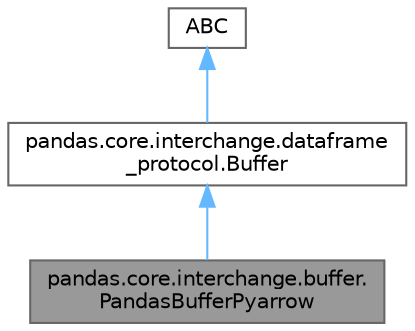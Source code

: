 digraph "pandas.core.interchange.buffer.PandasBufferPyarrow"
{
 // LATEX_PDF_SIZE
  bgcolor="transparent";
  edge [fontname=Helvetica,fontsize=10,labelfontname=Helvetica,labelfontsize=10];
  node [fontname=Helvetica,fontsize=10,shape=box,height=0.2,width=0.4];
  Node1 [id="Node000001",label="pandas.core.interchange.buffer.\lPandasBufferPyarrow",height=0.2,width=0.4,color="gray40", fillcolor="grey60", style="filled", fontcolor="black",tooltip=" "];
  Node2 -> Node1 [id="edge3_Node000001_Node000002",dir="back",color="steelblue1",style="solid",tooltip=" "];
  Node2 [id="Node000002",label="pandas.core.interchange.dataframe\l_protocol.Buffer",height=0.2,width=0.4,color="gray40", fillcolor="white", style="filled",URL="$classpandas_1_1core_1_1interchange_1_1dataframe__protocol_1_1Buffer.html",tooltip=" "];
  Node3 -> Node2 [id="edge4_Node000002_Node000003",dir="back",color="steelblue1",style="solid",tooltip=" "];
  Node3 [id="Node000003",label="ABC",height=0.2,width=0.4,color="gray40", fillcolor="white", style="filled",tooltip=" "];
}
